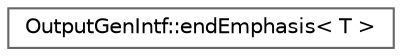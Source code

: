 digraph "Graphical Class Hierarchy"
{
 // INTERACTIVE_SVG=YES
 // LATEX_PDF_SIZE
  bgcolor="transparent";
  edge [fontname=Helvetica,fontsize=10,labelfontname=Helvetica,labelfontsize=10];
  node [fontname=Helvetica,fontsize=10,shape=box,height=0.2,width=0.4];
  rankdir="LR";
  Node0 [label="OutputGenIntf::endEmphasis\< T \>",height=0.2,width=0.4,color="grey40", fillcolor="white", style="filled",URL="$d5/db5/struct_output_gen_intf_1_1end_emphasis.html",tooltip=" "];
}
